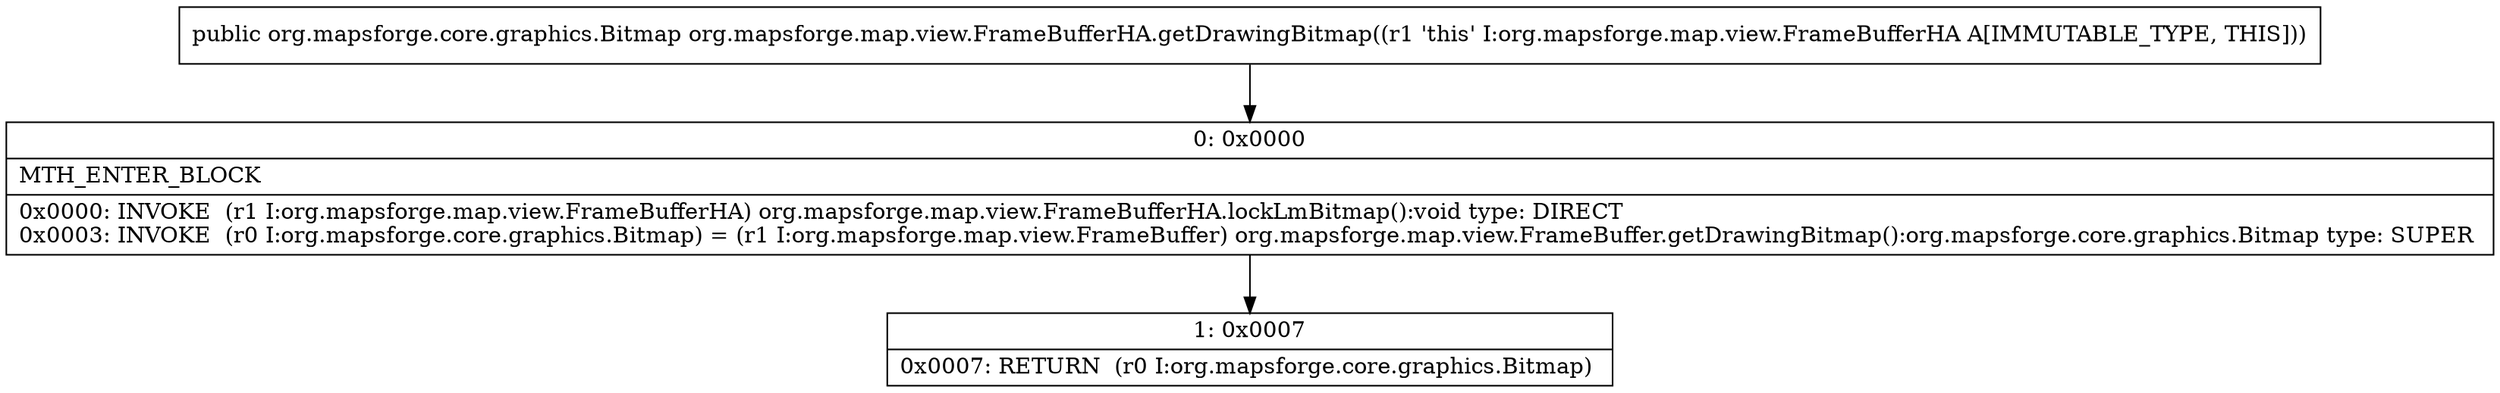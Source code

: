 digraph "CFG fororg.mapsforge.map.view.FrameBufferHA.getDrawingBitmap()Lorg\/mapsforge\/core\/graphics\/Bitmap;" {
Node_0 [shape=record,label="{0\:\ 0x0000|MTH_ENTER_BLOCK\l|0x0000: INVOKE  (r1 I:org.mapsforge.map.view.FrameBufferHA) org.mapsforge.map.view.FrameBufferHA.lockLmBitmap():void type: DIRECT \l0x0003: INVOKE  (r0 I:org.mapsforge.core.graphics.Bitmap) = (r1 I:org.mapsforge.map.view.FrameBuffer) org.mapsforge.map.view.FrameBuffer.getDrawingBitmap():org.mapsforge.core.graphics.Bitmap type: SUPER \l}"];
Node_1 [shape=record,label="{1\:\ 0x0007|0x0007: RETURN  (r0 I:org.mapsforge.core.graphics.Bitmap) \l}"];
MethodNode[shape=record,label="{public org.mapsforge.core.graphics.Bitmap org.mapsforge.map.view.FrameBufferHA.getDrawingBitmap((r1 'this' I:org.mapsforge.map.view.FrameBufferHA A[IMMUTABLE_TYPE, THIS])) }"];
MethodNode -> Node_0;
Node_0 -> Node_1;
}

